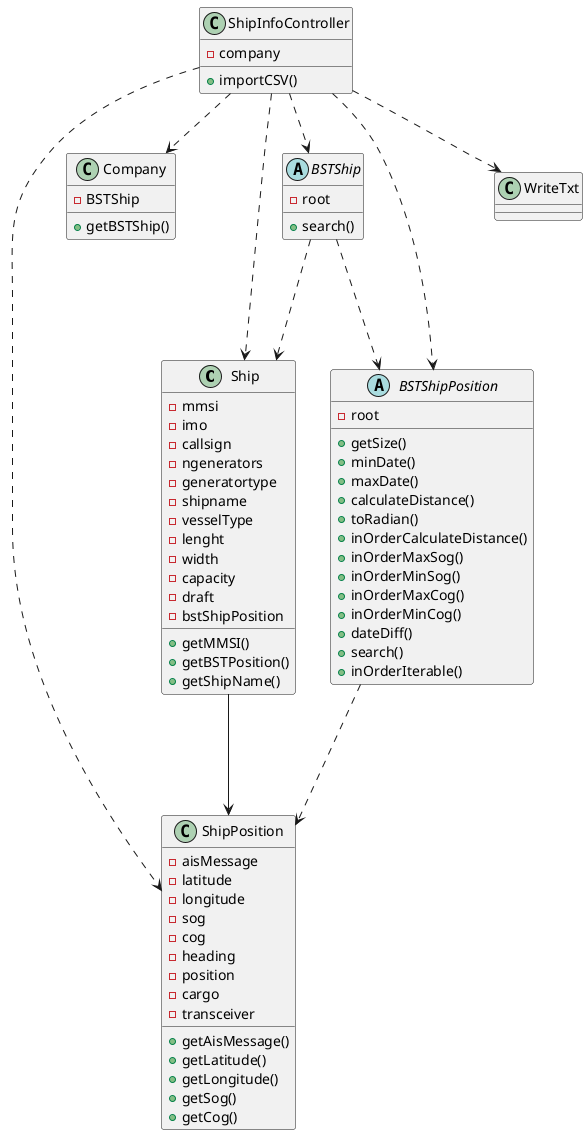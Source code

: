 @startuml
'https://plantuml.com/class-diagram



class Ship{
-mmsi
-imo
-callsign
-ngenerators
-generatortype
-shipname
-vesselType
-lenght
-width
-capacity
-draft
-bstShipPosition
+getMMSI()
+getBSTPosition()
+getShipName()


}

class Company{
-BSTShip
+getBSTShip()
}

class ShipPosition{
-aisMessage
-latitude
-longitude
-sog
-cog
-heading
-position
-cargo
-transceiver
+getAisMessage()
+getLatitude()
+getLongitude()
+getSog()
+getCog()

}
abstract BSTShip{
-root
+search()
}

abstract BSTShipPosition {
-root
+getSize()
+minDate()
+maxDate()
+calculateDistance()
+toRadian()
+inOrderCalculateDistance()
+inOrderMaxSog()
+inOrderMinSog()
+inOrderMaxCog()
+inOrderMinCog()
+dateDiff()
+search()
+inOrderIterable()
}





class ShipInfoController{
-company
+importCSV()
}






ShipInfoController..>Company
ShipInfoController..>BSTShip
ShipInfoController..>BSTShipPosition
ShipInfoController..>ShipPosition
ShipInfoController..>Ship
ShipInfoController..>WriteTxt


BSTShip ...>BSTShipPosition
BSTShip ...>Ship

BSTShipPosition ...>ShipPosition

Ship --> ShipPosition
@enduml